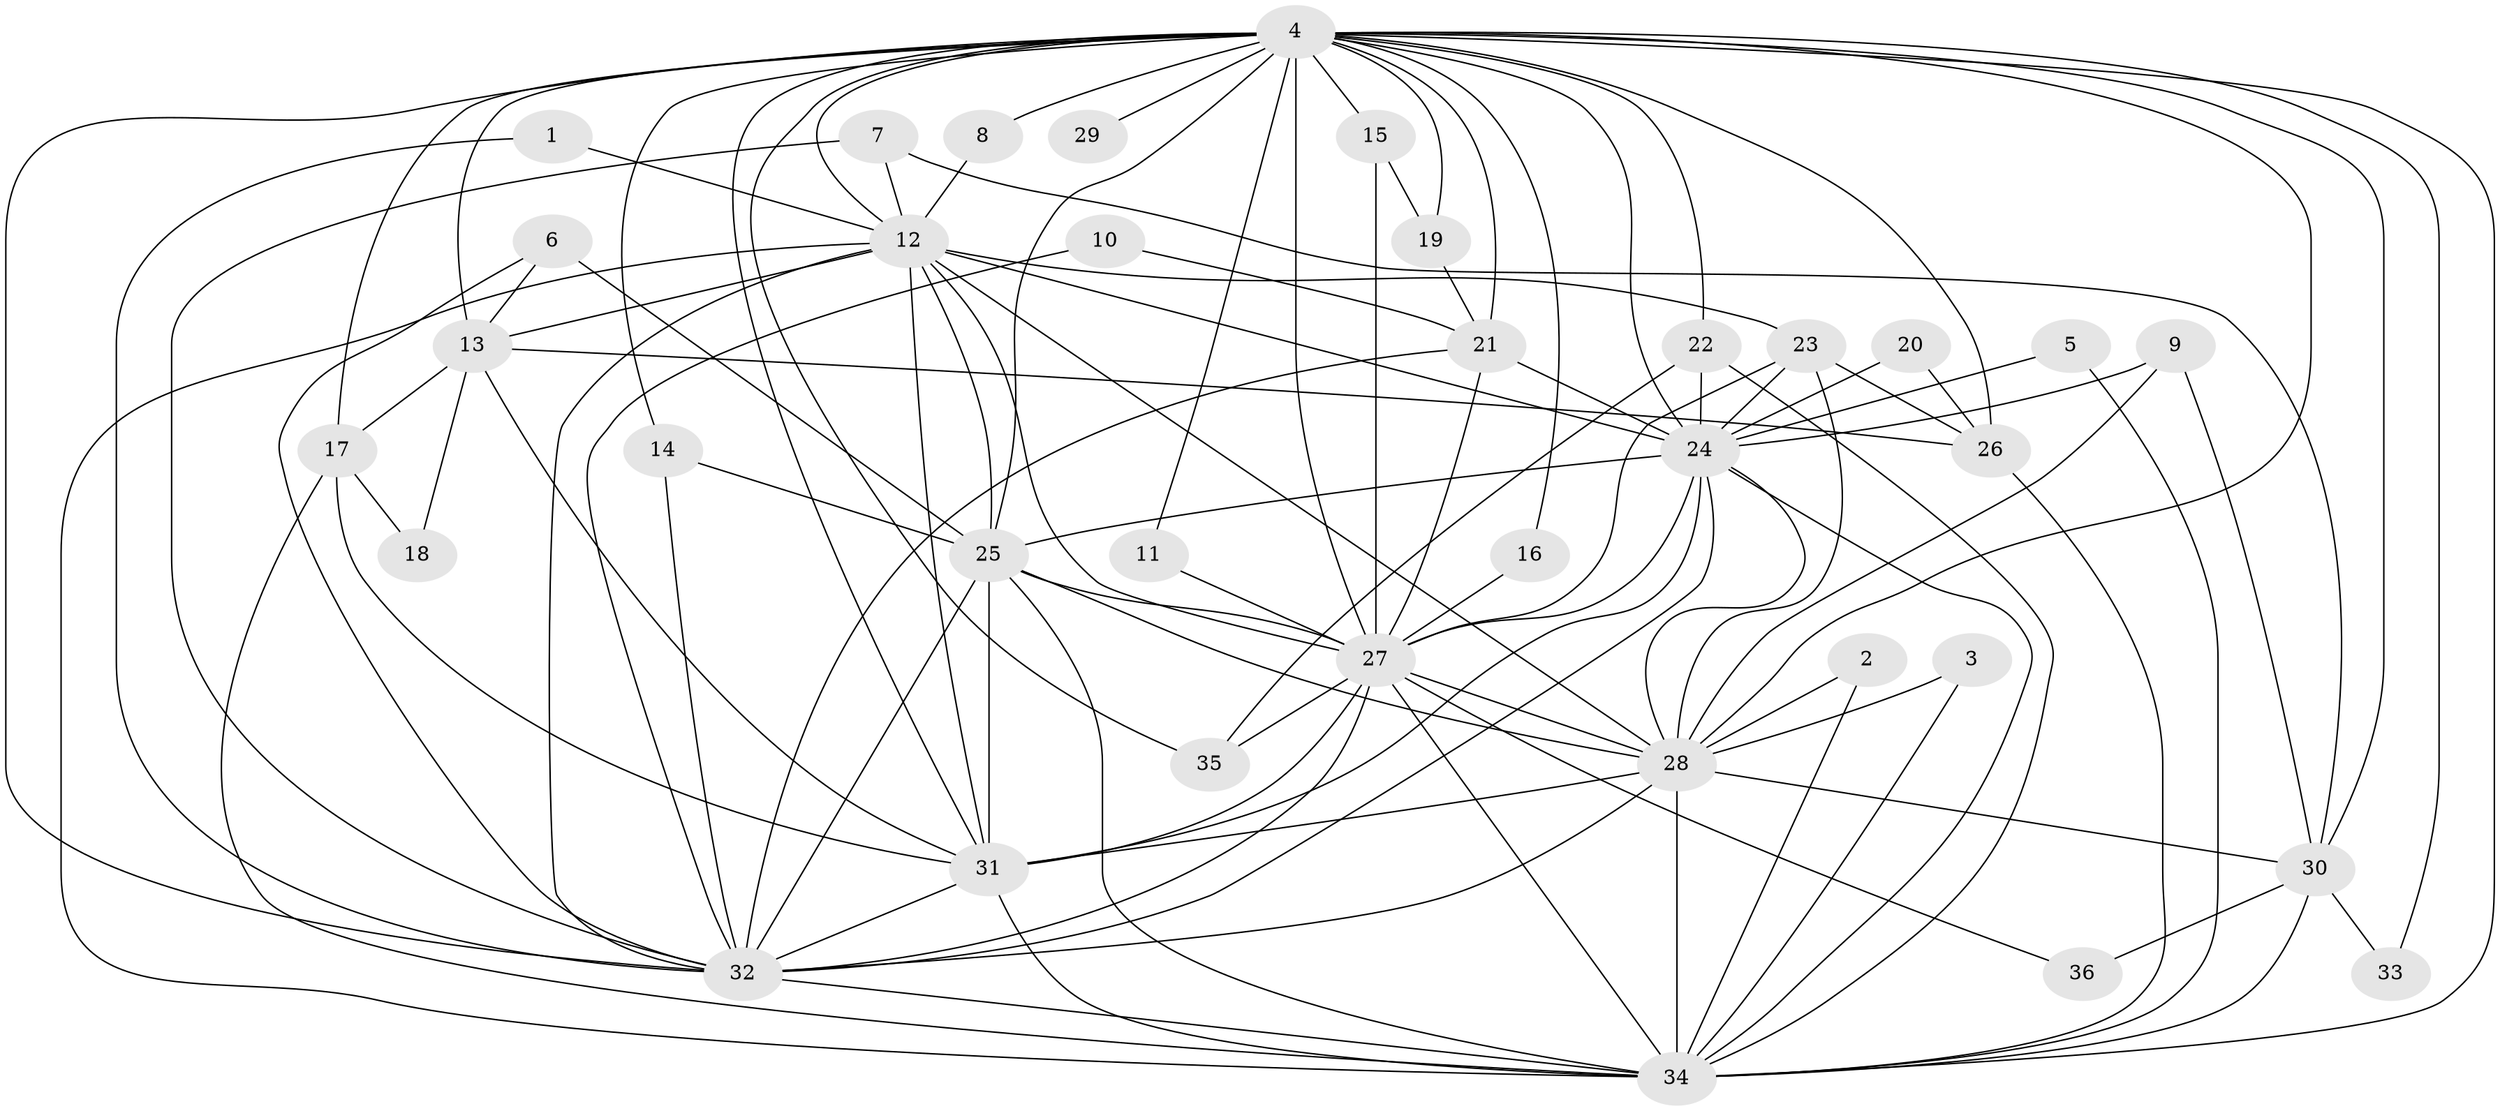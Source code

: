 // original degree distribution, {16: 0.014084507042253521, 26: 0.014084507042253521, 12: 0.014084507042253521, 18: 0.014084507042253521, 19: 0.028169014084507043, 17: 0.014084507042253521, 15: 0.014084507042253521, 14: 0.028169014084507043, 2: 0.5352112676056338, 6: 0.04225352112676056, 7: 0.014084507042253521, 3: 0.19718309859154928, 4: 0.056338028169014086, 5: 0.014084507042253521}
// Generated by graph-tools (version 1.1) at 2025/25/03/09/25 03:25:50]
// undirected, 36 vertices, 106 edges
graph export_dot {
graph [start="1"]
  node [color=gray90,style=filled];
  1;
  2;
  3;
  4;
  5;
  6;
  7;
  8;
  9;
  10;
  11;
  12;
  13;
  14;
  15;
  16;
  17;
  18;
  19;
  20;
  21;
  22;
  23;
  24;
  25;
  26;
  27;
  28;
  29;
  30;
  31;
  32;
  33;
  34;
  35;
  36;
  1 -- 12 [weight=1.0];
  1 -- 32 [weight=1.0];
  2 -- 28 [weight=1.0];
  2 -- 34 [weight=1.0];
  3 -- 28 [weight=1.0];
  3 -- 34 [weight=1.0];
  4 -- 8 [weight=1.0];
  4 -- 11 [weight=1.0];
  4 -- 12 [weight=2.0];
  4 -- 13 [weight=1.0];
  4 -- 14 [weight=1.0];
  4 -- 15 [weight=1.0];
  4 -- 16 [weight=1.0];
  4 -- 17 [weight=2.0];
  4 -- 19 [weight=1.0];
  4 -- 21 [weight=1.0];
  4 -- 22 [weight=2.0];
  4 -- 24 [weight=2.0];
  4 -- 25 [weight=2.0];
  4 -- 26 [weight=2.0];
  4 -- 27 [weight=4.0];
  4 -- 28 [weight=2.0];
  4 -- 29 [weight=2.0];
  4 -- 30 [weight=2.0];
  4 -- 31 [weight=2.0];
  4 -- 32 [weight=3.0];
  4 -- 33 [weight=1.0];
  4 -- 34 [weight=2.0];
  4 -- 35 [weight=1.0];
  5 -- 24 [weight=1.0];
  5 -- 34 [weight=1.0];
  6 -- 13 [weight=1.0];
  6 -- 25 [weight=1.0];
  6 -- 32 [weight=1.0];
  7 -- 12 [weight=1.0];
  7 -- 30 [weight=1.0];
  7 -- 32 [weight=1.0];
  8 -- 12 [weight=1.0];
  9 -- 24 [weight=1.0];
  9 -- 28 [weight=1.0];
  9 -- 30 [weight=1.0];
  10 -- 21 [weight=1.0];
  10 -- 32 [weight=1.0];
  11 -- 27 [weight=1.0];
  12 -- 13 [weight=1.0];
  12 -- 23 [weight=1.0];
  12 -- 24 [weight=2.0];
  12 -- 25 [weight=1.0];
  12 -- 27 [weight=1.0];
  12 -- 28 [weight=1.0];
  12 -- 31 [weight=1.0];
  12 -- 32 [weight=1.0];
  12 -- 34 [weight=1.0];
  13 -- 17 [weight=1.0];
  13 -- 18 [weight=1.0];
  13 -- 26 [weight=1.0];
  13 -- 31 [weight=2.0];
  14 -- 25 [weight=1.0];
  14 -- 32 [weight=1.0];
  15 -- 19 [weight=1.0];
  15 -- 27 [weight=1.0];
  16 -- 27 [weight=1.0];
  17 -- 18 [weight=1.0];
  17 -- 31 [weight=1.0];
  17 -- 34 [weight=1.0];
  19 -- 21 [weight=1.0];
  20 -- 24 [weight=1.0];
  20 -- 26 [weight=1.0];
  21 -- 24 [weight=2.0];
  21 -- 27 [weight=1.0];
  21 -- 32 [weight=1.0];
  22 -- 24 [weight=1.0];
  22 -- 34 [weight=1.0];
  22 -- 35 [weight=1.0];
  23 -- 24 [weight=1.0];
  23 -- 26 [weight=1.0];
  23 -- 27 [weight=1.0];
  23 -- 28 [weight=1.0];
  24 -- 25 [weight=2.0];
  24 -- 27 [weight=1.0];
  24 -- 28 [weight=1.0];
  24 -- 31 [weight=1.0];
  24 -- 32 [weight=1.0];
  24 -- 34 [weight=1.0];
  25 -- 27 [weight=1.0];
  25 -- 28 [weight=1.0];
  25 -- 31 [weight=1.0];
  25 -- 32 [weight=2.0];
  25 -- 34 [weight=2.0];
  26 -- 34 [weight=1.0];
  27 -- 28 [weight=1.0];
  27 -- 31 [weight=1.0];
  27 -- 32 [weight=1.0];
  27 -- 34 [weight=1.0];
  27 -- 35 [weight=1.0];
  27 -- 36 [weight=1.0];
  28 -- 30 [weight=1.0];
  28 -- 31 [weight=1.0];
  28 -- 32 [weight=2.0];
  28 -- 34 [weight=2.0];
  30 -- 33 [weight=1.0];
  30 -- 34 [weight=1.0];
  30 -- 36 [weight=1.0];
  31 -- 32 [weight=1.0];
  31 -- 34 [weight=1.0];
  32 -- 34 [weight=2.0];
}
